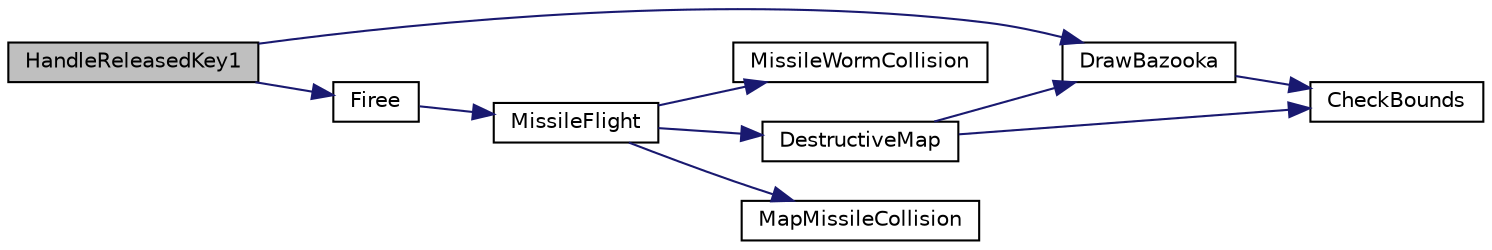 digraph "HandleReleasedKey1"
{
 // LATEX_PDF_SIZE
  edge [fontname="Helvetica",fontsize="10",labelfontname="Helvetica",labelfontsize="10"];
  node [fontname="Helvetica",fontsize="10",shape=record];
  rankdir="LR";
  Node32 [label="HandleReleasedKey1",height=0.2,width=0.4,color="black", fillcolor="grey75", style="filled", fontcolor="black",tooltip="Function used to determine which button has been released by player1."];
  Node32 -> Node33 [color="midnightblue",fontsize="10",style="solid",fontname="Helvetica"];
  Node33 [label="DrawBazooka",height=0.2,width=0.4,color="black", fillcolor="white", style="filled",URL="$_worm_8c.html#ac7de59f5b8359eb805d0d4aec0580b09",tooltip="Function used for drawing bazooka on screen by initializing it's parameters and uploading it's textur..."];
  Node33 -> Node34 [color="midnightblue",fontsize="10",style="solid",fontname="Helvetica"];
  Node34 [label="CheckBounds",height=0.2,width=0.4,color="black", fillcolor="white", style="filled",URL="$game_8c.html#a468e6bee1a546cf14c4729cd44d9597f",tooltip="Function used to check if an object has reached the end of terrain."];
  Node32 -> Node35 [color="midnightblue",fontsize="10",style="solid",fontname="Helvetica"];
  Node35 [label="Firee",height=0.2,width=0.4,color="black", fillcolor="white", style="filled",URL="$game_8c.html#ad222cc7ef964e3ac463441481aab811b",tooltip="Preparing and shooting missile, without its flight."];
  Node35 -> Node36 [color="midnightblue",fontsize="10",style="solid",fontname="Helvetica"];
  Node36 [label="MissileFlight",height=0.2,width=0.4,color="black", fillcolor="white", style="filled",URL="$game_8c.html#abf11b449e8f63b946ed91c6e3276cd01",tooltip="Function used for making missile fly on parabolic trajectory."];
  Node36 -> Node37 [color="midnightblue",fontsize="10",style="solid",fontname="Helvetica"];
  Node37 [label="MissileWormCollision",height=0.2,width=0.4,color="black", fillcolor="white", style="filled",URL="$game_8c.html#a9f146395d72c84962e18206af908752c",tooltip="Function used to check if missile has hit the worm."];
  Node36 -> Node38 [color="midnightblue",fontsize="10",style="solid",fontname="Helvetica"];
  Node38 [label="DestructiveMap",height=0.2,width=0.4,color="black", fillcolor="white", style="filled",URL="$game_8c.html#ac16e4fdd7a567918f1d8587c011da1b3",tooltip="Updating map affected by missile."];
  Node38 -> Node34 [color="midnightblue",fontsize="10",style="solid",fontname="Helvetica"];
  Node38 -> Node33 [color="midnightblue",fontsize="10",style="solid",fontname="Helvetica"];
  Node36 -> Node39 [color="midnightblue",fontsize="10",style="solid",fontname="Helvetica"];
  Node39 [label="MapMissileCollision",height=0.2,width=0.4,color="black", fillcolor="white", style="filled",URL="$game_8c.html#a09a7fdd30cf659f4daccabbe9dad464c",tooltip="Function which check if collision between map and missile has occured."];
}
